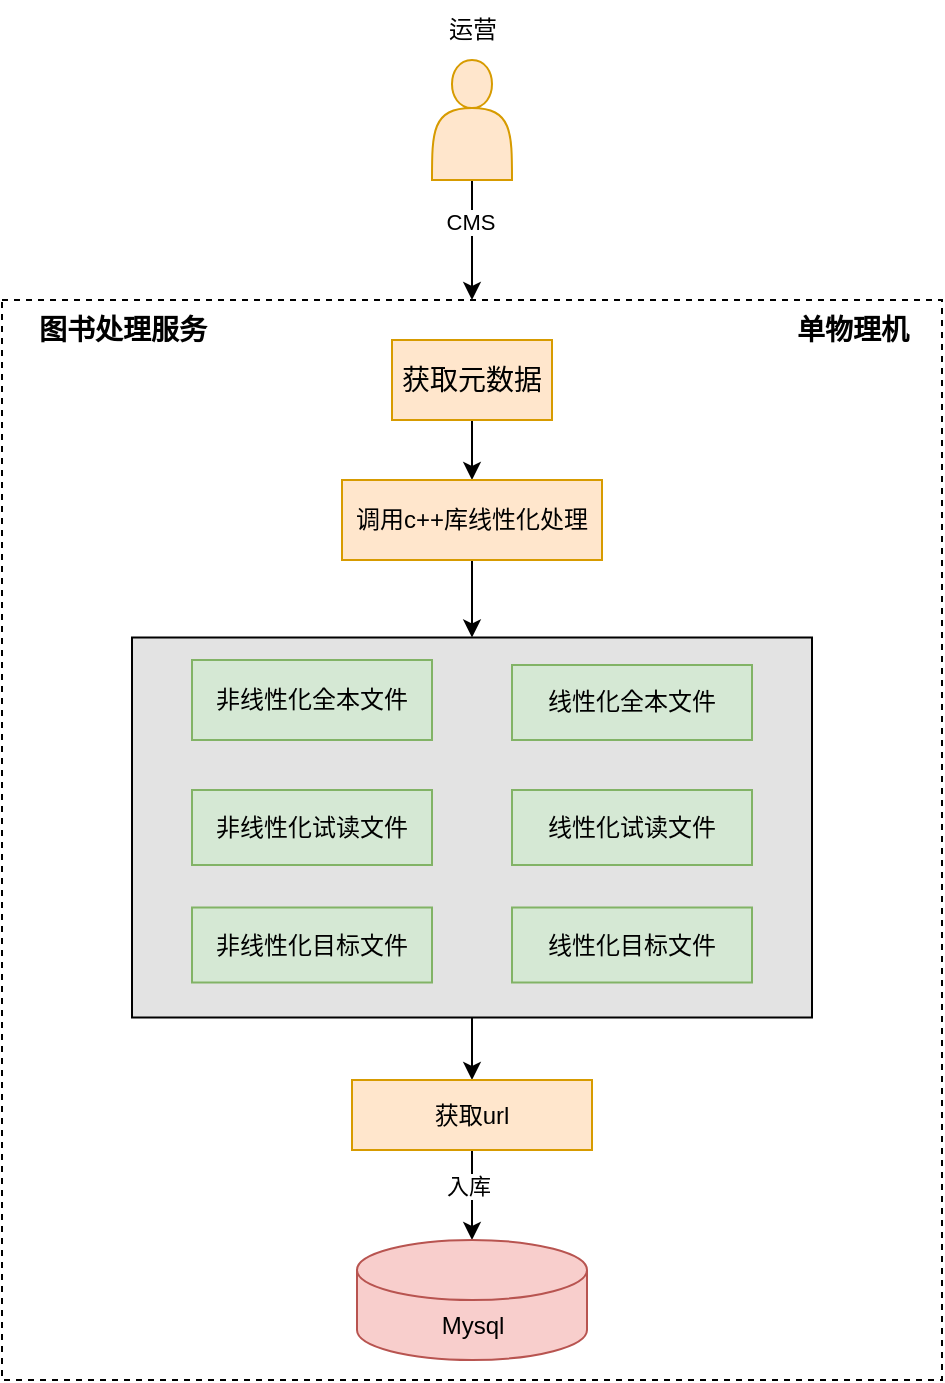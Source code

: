 <mxfile version="21.6.8" type="github">
  <diagram name="第 1 页" id="80tG6JO-mC-Tp9KeBumF">
    <mxGraphModel dx="1434" dy="750" grid="1" gridSize="10" guides="1" tooltips="1" connect="1" arrows="1" fold="1" page="1" pageScale="1" pageWidth="827" pageHeight="1169" math="0" shadow="0">
      <root>
        <mxCell id="0" />
        <mxCell id="1" parent="0" />
        <mxCell id="PXQuVvHRLlcOAFRK3g8A-17" value="" style="rounded=0;whiteSpace=wrap;html=1;dashed=1;" parent="1" vertex="1">
          <mxGeometry x="555" y="250" width="470" height="540" as="geometry" />
        </mxCell>
        <mxCell id="PXQuVvHRLlcOAFRK3g8A-16" style="edgeStyle=orthogonalEdgeStyle;rounded=0;orthogonalLoop=1;jettySize=auto;html=1;exitX=0.5;exitY=1;exitDx=0;exitDy=0;entryX=0.5;entryY=0;entryDx=0;entryDy=0;" parent="1" source="PXQuVvHRLlcOAFRK3g8A-13" target="5UkGeeMsDtwPfgDZ-Mkb-26" edge="1">
          <mxGeometry relative="1" as="geometry" />
        </mxCell>
        <mxCell id="PXQuVvHRLlcOAFRK3g8A-13" value="" style="rounded=0;whiteSpace=wrap;html=1;fillColor=#E3E3E3;" parent="1" vertex="1">
          <mxGeometry x="620" y="418.75" width="340" height="190" as="geometry" />
        </mxCell>
        <mxCell id="PXQuVvHRLlcOAFRK3g8A-14" style="edgeStyle=orthogonalEdgeStyle;rounded=0;orthogonalLoop=1;jettySize=auto;html=1;exitX=0.5;exitY=1;exitDx=0;exitDy=0;entryX=0.5;entryY=0;entryDx=0;entryDy=0;" parent="1" source="5UkGeeMsDtwPfgDZ-Mkb-9" target="5UkGeeMsDtwPfgDZ-Mkb-10" edge="1">
          <mxGeometry relative="1" as="geometry" />
        </mxCell>
        <mxCell id="5UkGeeMsDtwPfgDZ-Mkb-9" value="&lt;font style=&quot;font-size: 14px;&quot;&gt;获取元数据&lt;/font&gt;" style="rounded=0;whiteSpace=wrap;html=1;fillColor=#ffe6cc;strokeColor=#d79b00;" parent="1" vertex="1">
          <mxGeometry x="750" y="270" width="80" height="40" as="geometry" />
        </mxCell>
        <mxCell id="PXQuVvHRLlcOAFRK3g8A-15" style="edgeStyle=orthogonalEdgeStyle;rounded=0;orthogonalLoop=1;jettySize=auto;html=1;exitX=0.5;exitY=1;exitDx=0;exitDy=0;" parent="1" source="5UkGeeMsDtwPfgDZ-Mkb-10" target="PXQuVvHRLlcOAFRK3g8A-13" edge="1">
          <mxGeometry relative="1" as="geometry" />
        </mxCell>
        <mxCell id="5UkGeeMsDtwPfgDZ-Mkb-10" value="调用c++库线性化处理" style="rounded=0;whiteSpace=wrap;html=1;fillColor=#ffe6cc;strokeColor=#d79b00;" parent="1" vertex="1">
          <mxGeometry x="725" y="340" width="130" height="40" as="geometry" />
        </mxCell>
        <mxCell id="5UkGeeMsDtwPfgDZ-Mkb-12" value="非线性化全本文件" style="rounded=0;whiteSpace=wrap;html=1;fillColor=#d5e8d4;strokeColor=#82b366;" parent="1" vertex="1">
          <mxGeometry x="650" y="430" width="120" height="40" as="geometry" />
        </mxCell>
        <mxCell id="5UkGeeMsDtwPfgDZ-Mkb-13" value="线性化全本文件" style="rounded=0;whiteSpace=wrap;html=1;fillColor=#d5e8d4;strokeColor=#82b366;" parent="1" vertex="1">
          <mxGeometry x="810" y="432.5" width="120" height="37.5" as="geometry" />
        </mxCell>
        <mxCell id="5UkGeeMsDtwPfgDZ-Mkb-14" value="非线性化试读文件" style="rounded=0;whiteSpace=wrap;html=1;fillColor=#d5e8d4;strokeColor=#82b366;" parent="1" vertex="1">
          <mxGeometry x="650" y="495" width="120" height="37.5" as="geometry" />
        </mxCell>
        <mxCell id="5UkGeeMsDtwPfgDZ-Mkb-15" value="线性化试读文件" style="rounded=0;whiteSpace=wrap;html=1;fillColor=#d5e8d4;strokeColor=#82b366;" parent="1" vertex="1">
          <mxGeometry x="810" y="495" width="120" height="37.5" as="geometry" />
        </mxCell>
        <mxCell id="5UkGeeMsDtwPfgDZ-Mkb-16" value="非线性化目标文件" style="rounded=0;whiteSpace=wrap;html=1;fillColor=#d5e8d4;strokeColor=#82b366;" parent="1" vertex="1">
          <mxGeometry x="650" y="553.75" width="120" height="37.5" as="geometry" />
        </mxCell>
        <mxCell id="5UkGeeMsDtwPfgDZ-Mkb-17" value="线性化目标文件" style="rounded=0;whiteSpace=wrap;html=1;fillColor=#d5e8d4;strokeColor=#82b366;" parent="1" vertex="1">
          <mxGeometry x="810" y="553.75" width="120" height="37.5" as="geometry" />
        </mxCell>
        <mxCell id="ZMcW05NsgxuibCzawrsV-6" style="edgeStyle=orthogonalEdgeStyle;rounded=0;orthogonalLoop=1;jettySize=auto;html=1;exitX=0.5;exitY=1;exitDx=0;exitDy=0;entryX=0.5;entryY=0;entryDx=0;entryDy=0;entryPerimeter=0;" edge="1" parent="1" source="5UkGeeMsDtwPfgDZ-Mkb-26" target="ZMcW05NsgxuibCzawrsV-5">
          <mxGeometry relative="1" as="geometry" />
        </mxCell>
        <mxCell id="ZMcW05NsgxuibCzawrsV-8" value="入库" style="edgeLabel;html=1;align=center;verticalAlign=middle;resizable=0;points=[];" vertex="1" connectable="0" parent="ZMcW05NsgxuibCzawrsV-6">
          <mxGeometry x="-0.2" y="-2" relative="1" as="geometry">
            <mxPoint as="offset" />
          </mxGeometry>
        </mxCell>
        <mxCell id="5UkGeeMsDtwPfgDZ-Mkb-26" value="获取url" style="rounded=0;whiteSpace=wrap;html=1;fillColor=#ffe6cc;strokeColor=#d79b00;" parent="1" vertex="1">
          <mxGeometry x="730" y="640" width="120" height="35" as="geometry" />
        </mxCell>
        <mxCell id="5UkGeeMsDtwPfgDZ-Mkb-50" value="&lt;b&gt;&lt;font style=&quot;font-size: 14px;&quot;&gt;图书处理服务&lt;/font&gt;&lt;/b&gt;" style="text;html=1;align=center;verticalAlign=middle;resizable=0;points=[];autosize=1;strokeColor=none;fillColor=none;" parent="1" vertex="1">
          <mxGeometry x="560" y="250" width="110" height="30" as="geometry" />
        </mxCell>
        <mxCell id="5UkGeeMsDtwPfgDZ-Mkb-54" value="运营" style="text;html=1;align=center;verticalAlign=middle;resizable=0;points=[];autosize=1;strokeColor=none;fillColor=none;" parent="1" vertex="1">
          <mxGeometry x="765" y="100" width="50" height="30" as="geometry" />
        </mxCell>
        <mxCell id="ZMcW05NsgxuibCzawrsV-2" style="edgeStyle=orthogonalEdgeStyle;rounded=0;orthogonalLoop=1;jettySize=auto;html=1;exitX=0.5;exitY=1;exitDx=0;exitDy=0;entryX=0.5;entryY=0;entryDx=0;entryDy=0;" edge="1" parent="1" source="PXQuVvHRLlcOAFRK3g8A-3" target="PXQuVvHRLlcOAFRK3g8A-17">
          <mxGeometry relative="1" as="geometry" />
        </mxCell>
        <mxCell id="ZMcW05NsgxuibCzawrsV-4" value="CMS" style="edgeLabel;html=1;align=center;verticalAlign=middle;resizable=0;points=[];" vertex="1" connectable="0" parent="ZMcW05NsgxuibCzawrsV-2">
          <mxGeometry x="-0.3" y="-1" relative="1" as="geometry">
            <mxPoint as="offset" />
          </mxGeometry>
        </mxCell>
        <mxCell id="PXQuVvHRLlcOAFRK3g8A-3" value="" style="shape=actor;whiteSpace=wrap;html=1;fillColor=#ffe6cc;strokeColor=#d79b00;" parent="1" vertex="1">
          <mxGeometry x="770" y="130" width="40" height="60" as="geometry" />
        </mxCell>
        <mxCell id="5UkGeeMsDtwPfgDZ-Mkb-43" value="&lt;font style=&quot;font-size: 14px;&quot;&gt;&lt;b&gt;单物理机&lt;/b&gt;&lt;/font&gt;" style="text;html=1;align=center;verticalAlign=middle;resizable=0;points=[];autosize=1;strokeColor=none;fillColor=none;" parent="1" vertex="1">
          <mxGeometry x="940" y="250" width="80" height="30" as="geometry" />
        </mxCell>
        <mxCell id="ZMcW05NsgxuibCzawrsV-5" value="Mysql" style="shape=cylinder3;whiteSpace=wrap;html=1;boundedLbl=1;backgroundOutline=1;size=15;fillColor=#f8cecc;strokeColor=#b85450;" vertex="1" parent="1">
          <mxGeometry x="732.5" y="720" width="115" height="60" as="geometry" />
        </mxCell>
      </root>
    </mxGraphModel>
  </diagram>
</mxfile>
